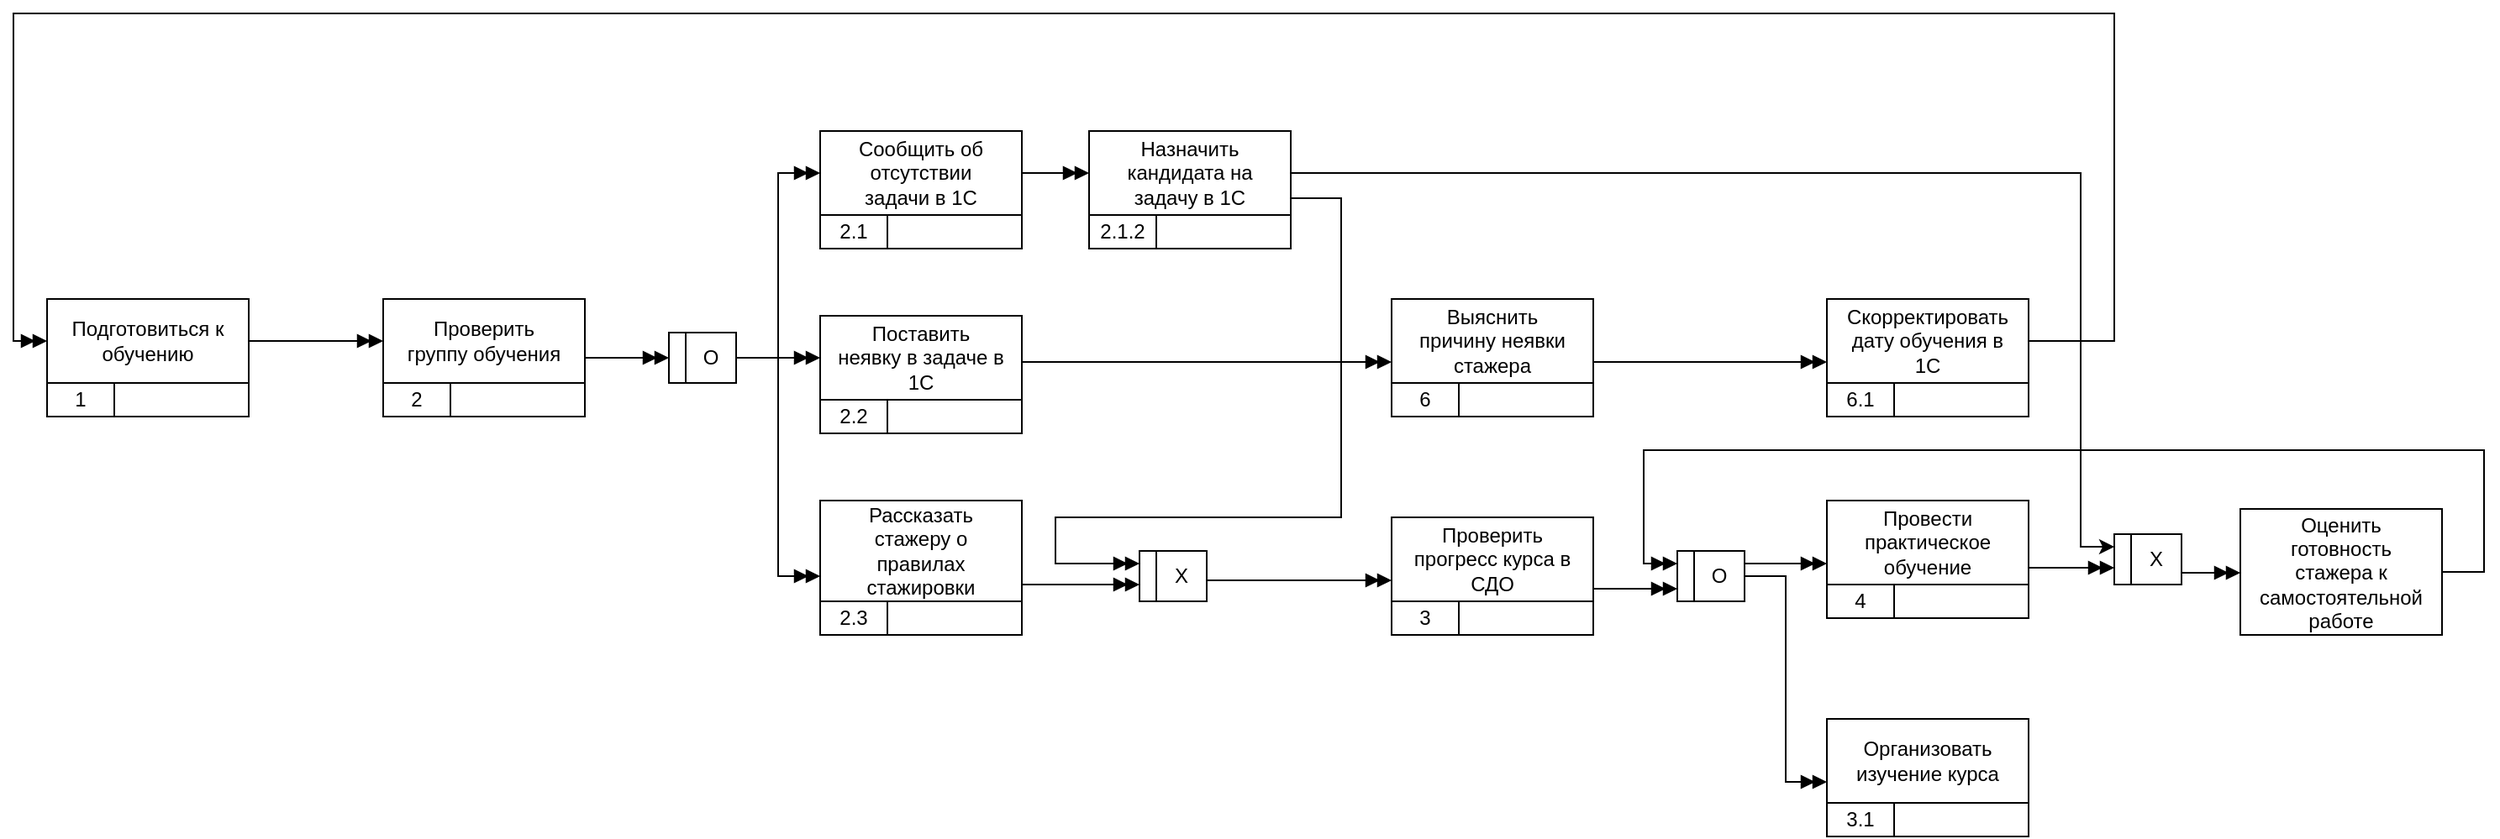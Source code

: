 <mxfile version="16.6.4" type="github">
  <diagram name="Page-1" id="c7558073-3199-34d8-9f00-42111426c3f3">
    <mxGraphModel dx="1182" dy="1904" grid="1" gridSize="10" guides="1" tooltips="1" connect="1" arrows="1" fold="1" page="1" pageScale="1" pageWidth="826" pageHeight="1169" background="none" math="0" shadow="0">
      <root>
        <mxCell id="0" />
        <mxCell id="1" parent="0" />
        <mxCell id="8z2hfBNwsOLem4TLqW6h-100" value="" style="edgeStyle=orthogonalEdgeStyle;rounded=0;orthogonalLoop=1;jettySize=auto;html=1;endArrow=doubleBlock;endFill=1;" edge="1" parent="1" source="8z2hfBNwsOLem4TLqW6h-96">
          <mxGeometry relative="1" as="geometry">
            <mxPoint x="260" y="105" as="targetPoint" />
          </mxGeometry>
        </mxCell>
        <mxCell id="8z2hfBNwsOLem4TLqW6h-96" value="&#xa;&#xa;Подготовиться к&#xa;обучению&#xa;&#xa;" style="rounded=0;whiteSpace=wrap;html=1;" vertex="1" parent="1">
          <mxGeometry x="60" y="80" width="120" height="50" as="geometry" />
        </mxCell>
        <mxCell id="8z2hfBNwsOLem4TLqW6h-97" value="1" style="rounded=0;whiteSpace=wrap;html=1;" vertex="1" parent="1">
          <mxGeometry x="60" y="130" width="40" height="20" as="geometry" />
        </mxCell>
        <mxCell id="8z2hfBNwsOLem4TLqW6h-98" value="" style="rounded=0;whiteSpace=wrap;html=1;" vertex="1" parent="1">
          <mxGeometry x="100" y="130" width="80" height="20" as="geometry" />
        </mxCell>
        <mxCell id="8z2hfBNwsOLem4TLqW6h-110" value="" style="edgeStyle=orthogonalEdgeStyle;rounded=0;orthogonalLoop=1;jettySize=auto;html=1;entryX=0;entryY=0.5;entryDx=0;entryDy=0;endArrow=doubleBlock;endFill=1;" edge="1" parent="1" source="8z2hfBNwsOLem4TLqW6h-102" target="8z2hfBNwsOLem4TLqW6h-107">
          <mxGeometry relative="1" as="geometry">
            <mxPoint x="460" y="105" as="targetPoint" />
            <Array as="points">
              <mxPoint x="390" y="115" />
              <mxPoint x="390" y="115" />
            </Array>
          </mxGeometry>
        </mxCell>
        <mxCell id="8z2hfBNwsOLem4TLqW6h-102" value="&#xa;&#xa;Проверить&#xa;группу обучения&#xa;&#xa;" style="rounded=0;whiteSpace=wrap;html=1;" vertex="1" parent="1">
          <mxGeometry x="260" y="80" width="120" height="50" as="geometry" />
        </mxCell>
        <mxCell id="8z2hfBNwsOLem4TLqW6h-103" value="2" style="rounded=0;whiteSpace=wrap;html=1;" vertex="1" parent="1">
          <mxGeometry x="260" y="130" width="40" height="20" as="geometry" />
        </mxCell>
        <mxCell id="8z2hfBNwsOLem4TLqW6h-104" value="" style="rounded=0;whiteSpace=wrap;html=1;" vertex="1" parent="1">
          <mxGeometry x="300" y="130" width="80" height="20" as="geometry" />
        </mxCell>
        <mxCell id="8z2hfBNwsOLem4TLqW6h-120" value="" style="edgeStyle=orthogonalEdgeStyle;rounded=0;orthogonalLoop=1;jettySize=auto;html=1;entryX=0;entryY=0.5;entryDx=0;entryDy=0;endArrow=doubleBlock;endFill=1;" edge="1" parent="1" source="8z2hfBNwsOLem4TLqW6h-106" target="8z2hfBNwsOLem4TLqW6h-111">
          <mxGeometry relative="1" as="geometry" />
        </mxCell>
        <mxCell id="8z2hfBNwsOLem4TLqW6h-122" value="" style="edgeStyle=orthogonalEdgeStyle;rounded=0;orthogonalLoop=1;jettySize=auto;html=1;entryX=0;entryY=0.5;entryDx=0;entryDy=0;endArrow=doubleBlock;endFill=1;" edge="1" parent="1" source="8z2hfBNwsOLem4TLqW6h-106" target="8z2hfBNwsOLem4TLqW6h-114">
          <mxGeometry relative="1" as="geometry">
            <mxPoint x="505" y="115" as="targetPoint" />
          </mxGeometry>
        </mxCell>
        <mxCell id="8z2hfBNwsOLem4TLqW6h-125" value="" style="edgeStyle=orthogonalEdgeStyle;rounded=0;orthogonalLoop=1;jettySize=auto;html=1;entryX=0;entryY=0.75;entryDx=0;entryDy=0;endArrow=doubleBlock;endFill=1;" edge="1" parent="1" source="8z2hfBNwsOLem4TLqW6h-106" target="8z2hfBNwsOLem4TLqW6h-117">
          <mxGeometry relative="1" as="geometry">
            <mxPoint x="455" y="350" as="targetPoint" />
          </mxGeometry>
        </mxCell>
        <mxCell id="8z2hfBNwsOLem4TLqW6h-106" value="O" style="rounded=0;whiteSpace=wrap;html=1;" vertex="1" parent="1">
          <mxGeometry x="440" y="100" width="30" height="30" as="geometry" />
        </mxCell>
        <mxCell id="8z2hfBNwsOLem4TLqW6h-107" value="" style="rounded=0;whiteSpace=wrap;html=1;" vertex="1" parent="1">
          <mxGeometry x="430" y="100" width="10" height="30" as="geometry" />
        </mxCell>
        <mxCell id="8z2hfBNwsOLem4TLqW6h-129" value="" style="edgeStyle=orthogonalEdgeStyle;rounded=0;orthogonalLoop=1;jettySize=auto;html=1;entryX=0;entryY=0.5;entryDx=0;entryDy=0;endArrow=doubleBlock;endFill=1;" edge="1" parent="1" source="8z2hfBNwsOLem4TLqW6h-111" target="8z2hfBNwsOLem4TLqW6h-126">
          <mxGeometry relative="1" as="geometry" />
        </mxCell>
        <mxCell id="8z2hfBNwsOLem4TLqW6h-111" value="&#xa;&#xa;Сообщить об&#xa;отсутствии&#xa;задачи в 1С&#xa;&#xa;" style="rounded=0;whiteSpace=wrap;html=1;" vertex="1" parent="1">
          <mxGeometry x="520" y="-20" width="120" height="50" as="geometry" />
        </mxCell>
        <mxCell id="8z2hfBNwsOLem4TLqW6h-112" value="2.1" style="rounded=0;whiteSpace=wrap;html=1;" vertex="1" parent="1">
          <mxGeometry x="520" y="30" width="40" height="20" as="geometry" />
        </mxCell>
        <mxCell id="8z2hfBNwsOLem4TLqW6h-113" value="" style="rounded=0;whiteSpace=wrap;html=1;" vertex="1" parent="1">
          <mxGeometry x="560" y="30" width="80" height="20" as="geometry" />
        </mxCell>
        <mxCell id="8z2hfBNwsOLem4TLqW6h-131" value="" style="edgeStyle=orthogonalEdgeStyle;rounded=0;orthogonalLoop=1;jettySize=auto;html=1;entryX=0;entryY=0.75;entryDx=0;entryDy=0;endArrow=doubleBlock;endFill=1;" edge="1" parent="1" source="8z2hfBNwsOLem4TLqW6h-114" target="8z2hfBNwsOLem4TLqW6h-132">
          <mxGeometry relative="1" as="geometry">
            <mxPoint x="680" y="115" as="targetPoint" />
            <Array as="points">
              <mxPoint x="750" y="118" />
            </Array>
          </mxGeometry>
        </mxCell>
        <mxCell id="8z2hfBNwsOLem4TLqW6h-114" value="&#xa;&#xa;Поставить&#xa;неявку в задаче в&#xa;1С&#xa;&#xa;" style="rounded=0;whiteSpace=wrap;html=1;" vertex="1" parent="1">
          <mxGeometry x="520" y="90" width="120" height="50" as="geometry" />
        </mxCell>
        <mxCell id="8z2hfBNwsOLem4TLqW6h-115" value="2.2" style="rounded=0;whiteSpace=wrap;html=1;" vertex="1" parent="1">
          <mxGeometry x="520" y="140" width="40" height="20" as="geometry" />
        </mxCell>
        <mxCell id="8z2hfBNwsOLem4TLqW6h-116" value="" style="rounded=0;whiteSpace=wrap;html=1;" vertex="1" parent="1">
          <mxGeometry x="560" y="140" width="80" height="20" as="geometry" />
        </mxCell>
        <mxCell id="8z2hfBNwsOLem4TLqW6h-137" value="" style="edgeStyle=orthogonalEdgeStyle;rounded=0;orthogonalLoop=1;jettySize=auto;html=1;endArrow=doubleBlock;endFill=1;" edge="1" parent="1" source="8z2hfBNwsOLem4TLqW6h-117" target="8z2hfBNwsOLem4TLqW6h-136">
          <mxGeometry relative="1" as="geometry">
            <Array as="points">
              <mxPoint x="660" y="250" />
              <mxPoint x="660" y="250" />
            </Array>
          </mxGeometry>
        </mxCell>
        <mxCell id="8z2hfBNwsOLem4TLqW6h-117" value="&#xa;&#xa;Рассказать&#xa;стажеру о&#xa;правилах&#xa;стажировки&#xa;&#xa;" style="rounded=0;whiteSpace=wrap;html=1;" vertex="1" parent="1">
          <mxGeometry x="520" y="200" width="120" height="60" as="geometry" />
        </mxCell>
        <mxCell id="8z2hfBNwsOLem4TLqW6h-118" value="2.3" style="rounded=0;whiteSpace=wrap;html=1;" vertex="1" parent="1">
          <mxGeometry x="520" y="260" width="40" height="20" as="geometry" />
        </mxCell>
        <mxCell id="8z2hfBNwsOLem4TLqW6h-119" value="" style="rounded=0;whiteSpace=wrap;html=1;" vertex="1" parent="1">
          <mxGeometry x="560" y="260" width="80" height="20" as="geometry" />
        </mxCell>
        <mxCell id="8z2hfBNwsOLem4TLqW6h-145" value="" style="edgeStyle=orthogonalEdgeStyle;rounded=0;orthogonalLoop=1;jettySize=auto;html=1;entryX=0;entryY=0.25;entryDx=0;entryDy=0;endArrow=doubleBlock;endFill=1;" edge="1" parent="1" source="8z2hfBNwsOLem4TLqW6h-126" target="8z2hfBNwsOLem4TLqW6h-136">
          <mxGeometry relative="1" as="geometry">
            <mxPoint x="880" y="5" as="targetPoint" />
            <Array as="points">
              <mxPoint x="830" y="20" />
              <mxPoint x="830" y="210" />
              <mxPoint x="660" y="210" />
              <mxPoint x="660" y="238" />
            </Array>
          </mxGeometry>
        </mxCell>
        <mxCell id="8z2hfBNwsOLem4TLqW6h-176" value="" style="edgeStyle=orthogonalEdgeStyle;rounded=0;orthogonalLoop=1;jettySize=auto;html=1;entryX=0;entryY=0.25;entryDx=0;entryDy=0;" edge="1" parent="1" source="8z2hfBNwsOLem4TLqW6h-126" target="8z2hfBNwsOLem4TLqW6h-173">
          <mxGeometry relative="1" as="geometry">
            <mxPoint x="1280" y="60" as="targetPoint" />
            <Array as="points">
              <mxPoint x="1270" y="5" />
              <mxPoint x="1270" y="228" />
            </Array>
          </mxGeometry>
        </mxCell>
        <mxCell id="8z2hfBNwsOLem4TLqW6h-126" value="&#xa;&#xa;Назначить&#xa;кандидата на&#xa;задачу в 1С&#xa;&#xa;" style="rounded=0;whiteSpace=wrap;html=1;" vertex="1" parent="1">
          <mxGeometry x="680" y="-20" width="120" height="50" as="geometry" />
        </mxCell>
        <mxCell id="8z2hfBNwsOLem4TLqW6h-127" value="2.1.2" style="rounded=0;whiteSpace=wrap;html=1;" vertex="1" parent="1">
          <mxGeometry x="680" y="30" width="40" height="20" as="geometry" />
        </mxCell>
        <mxCell id="8z2hfBNwsOLem4TLqW6h-128" value="" style="rounded=0;whiteSpace=wrap;html=1;" vertex="1" parent="1">
          <mxGeometry x="720" y="30" width="80" height="20" as="geometry" />
        </mxCell>
        <mxCell id="8z2hfBNwsOLem4TLqW6h-167" value="" style="edgeStyle=orthogonalEdgeStyle;rounded=0;orthogonalLoop=1;jettySize=auto;html=1;entryX=0;entryY=0.75;entryDx=0;entryDy=0;endArrow=doubleBlock;endFill=1;" edge="1" parent="1" source="8z2hfBNwsOLem4TLqW6h-132" target="8z2hfBNwsOLem4TLqW6h-163">
          <mxGeometry relative="1" as="geometry">
            <mxPoint x="1060" y="105" as="targetPoint" />
            <Array as="points">
              <mxPoint x="1060" y="118" />
            </Array>
          </mxGeometry>
        </mxCell>
        <mxCell id="8z2hfBNwsOLem4TLqW6h-132" value="&#xa;&#xa;Выяснить&#xa;причину неявки&#xa;стажера&#xa;&#xa;" style="rounded=0;whiteSpace=wrap;html=1;" vertex="1" parent="1">
          <mxGeometry x="860" y="80" width="120" height="50" as="geometry" />
        </mxCell>
        <mxCell id="8z2hfBNwsOLem4TLqW6h-133" value="6" style="rounded=0;whiteSpace=wrap;html=1;" vertex="1" parent="1">
          <mxGeometry x="860" y="130" width="40" height="20" as="geometry" />
        </mxCell>
        <mxCell id="8z2hfBNwsOLem4TLqW6h-134" value="" style="rounded=0;whiteSpace=wrap;html=1;" vertex="1" parent="1">
          <mxGeometry x="900" y="130" width="80" height="20" as="geometry" />
        </mxCell>
        <mxCell id="8z2hfBNwsOLem4TLqW6h-143" value="" style="edgeStyle=orthogonalEdgeStyle;rounded=0;orthogonalLoop=1;jettySize=auto;html=1;entryX=0;entryY=0.75;entryDx=0;entryDy=0;endArrow=doubleBlock;endFill=1;" edge="1" parent="1" source="8z2hfBNwsOLem4TLqW6h-135" target="8z2hfBNwsOLem4TLqW6h-140">
          <mxGeometry relative="1" as="geometry">
            <Array as="points">
              <mxPoint x="805" y="248" />
            </Array>
          </mxGeometry>
        </mxCell>
        <mxCell id="8z2hfBNwsOLem4TLqW6h-135" value="X" style="rounded=0;whiteSpace=wrap;html=1;" vertex="1" parent="1">
          <mxGeometry x="720" y="230" width="30" height="30" as="geometry" />
        </mxCell>
        <mxCell id="8z2hfBNwsOLem4TLqW6h-136" value="" style="rounded=0;whiteSpace=wrap;html=1;" vertex="1" parent="1">
          <mxGeometry x="710" y="230" width="10" height="30" as="geometry" />
        </mxCell>
        <mxCell id="8z2hfBNwsOLem4TLqW6h-149" value="" style="edgeStyle=orthogonalEdgeStyle;rounded=0;orthogonalLoop=1;jettySize=auto;html=1;entryX=0;entryY=0.75;entryDx=0;entryDy=0;endArrow=doubleBlock;endFill=1;" edge="1" parent="1" source="8z2hfBNwsOLem4TLqW6h-140" target="8z2hfBNwsOLem4TLqW6h-147">
          <mxGeometry relative="1" as="geometry">
            <mxPoint x="1060" y="235" as="targetPoint" />
            <Array as="points">
              <mxPoint x="990" y="253" />
            </Array>
          </mxGeometry>
        </mxCell>
        <mxCell id="8z2hfBNwsOLem4TLqW6h-140" value="&#xa;&#xa;Проверить&#xa;прогресс курса в&#xa;СДО&#xa;&#xa;" style="rounded=0;whiteSpace=wrap;html=1;" vertex="1" parent="1">
          <mxGeometry x="860" y="210" width="120" height="50" as="geometry" />
        </mxCell>
        <mxCell id="8z2hfBNwsOLem4TLqW6h-141" value="3" style="rounded=0;whiteSpace=wrap;html=1;" vertex="1" parent="1">
          <mxGeometry x="860" y="260" width="40" height="20" as="geometry" />
        </mxCell>
        <mxCell id="8z2hfBNwsOLem4TLqW6h-142" value="" style="rounded=0;whiteSpace=wrap;html=1;" vertex="1" parent="1">
          <mxGeometry x="900" y="260" width="80" height="20" as="geometry" />
        </mxCell>
        <mxCell id="8z2hfBNwsOLem4TLqW6h-169" value="" style="edgeStyle=orthogonalEdgeStyle;rounded=0;orthogonalLoop=1;jettySize=auto;html=1;entryX=0;entryY=0.75;entryDx=0;entryDy=0;endArrow=doubleBlock;endFill=1;" edge="1" parent="1" source="8z2hfBNwsOLem4TLqW6h-146" target="8z2hfBNwsOLem4TLqW6h-151">
          <mxGeometry relative="1" as="geometry">
            <mxPoint x="1105" y="245" as="targetPoint" />
            <Array as="points">
              <mxPoint x="1095" y="238" />
            </Array>
          </mxGeometry>
        </mxCell>
        <mxCell id="8z2hfBNwsOLem4TLqW6h-171" value="" style="edgeStyle=orthogonalEdgeStyle;rounded=0;orthogonalLoop=1;jettySize=auto;html=1;entryX=0;entryY=0.75;entryDx=0;entryDy=0;endArrow=doubleBlock;endFill=1;" edge="1" parent="1" source="8z2hfBNwsOLem4TLqW6h-146" target="8z2hfBNwsOLem4TLqW6h-157">
          <mxGeometry relative="1" as="geometry">
            <mxPoint x="1105" y="245" as="targetPoint" />
          </mxGeometry>
        </mxCell>
        <mxCell id="8z2hfBNwsOLem4TLqW6h-146" value="O" style="rounded=0;whiteSpace=wrap;html=1;" vertex="1" parent="1">
          <mxGeometry x="1040" y="230" width="30" height="30" as="geometry" />
        </mxCell>
        <mxCell id="8z2hfBNwsOLem4TLqW6h-147" value="" style="rounded=0;whiteSpace=wrap;html=1;" vertex="1" parent="1">
          <mxGeometry x="1030" y="230" width="10" height="30" as="geometry" />
        </mxCell>
        <mxCell id="8z2hfBNwsOLem4TLqW6h-174" value="" style="edgeStyle=orthogonalEdgeStyle;rounded=0;orthogonalLoop=1;jettySize=auto;html=1;endArrow=doubleBlock;endFill=1;" edge="1" parent="1" source="8z2hfBNwsOLem4TLqW6h-151" target="8z2hfBNwsOLem4TLqW6h-173">
          <mxGeometry relative="1" as="geometry">
            <Array as="points">
              <mxPoint x="1260" y="240" />
              <mxPoint x="1260" y="240" />
            </Array>
          </mxGeometry>
        </mxCell>
        <mxCell id="8z2hfBNwsOLem4TLqW6h-151" value="&#xa;&#xa;Провести&#xa;практическое&#xa;обучение&#xa;&#xa;" style="rounded=0;whiteSpace=wrap;html=1;" vertex="1" parent="1">
          <mxGeometry x="1119" y="200" width="120" height="50" as="geometry" />
        </mxCell>
        <mxCell id="8z2hfBNwsOLem4TLqW6h-152" value="4" style="rounded=0;whiteSpace=wrap;html=1;" vertex="1" parent="1">
          <mxGeometry x="1119" y="250" width="40" height="20" as="geometry" />
        </mxCell>
        <mxCell id="8z2hfBNwsOLem4TLqW6h-153" value="" style="rounded=0;whiteSpace=wrap;html=1;" vertex="1" parent="1">
          <mxGeometry x="1159" y="250" width="80" height="20" as="geometry" />
        </mxCell>
        <mxCell id="8z2hfBNwsOLem4TLqW6h-157" value="&#xa;&#xa;Организовать&#xa;изучение курса&#xa;&#xa;" style="rounded=0;whiteSpace=wrap;html=1;" vertex="1" parent="1">
          <mxGeometry x="1119" y="330" width="120" height="50" as="geometry" />
        </mxCell>
        <mxCell id="8z2hfBNwsOLem4TLqW6h-158" value="3.1" style="rounded=0;whiteSpace=wrap;html=1;" vertex="1" parent="1">
          <mxGeometry x="1119" y="380" width="40" height="20" as="geometry" />
        </mxCell>
        <mxCell id="8z2hfBNwsOLem4TLqW6h-159" value="" style="rounded=0;whiteSpace=wrap;html=1;" vertex="1" parent="1">
          <mxGeometry x="1159" y="380" width="80" height="20" as="geometry" />
        </mxCell>
        <mxCell id="8z2hfBNwsOLem4TLqW6h-183" value="" style="edgeStyle=orthogonalEdgeStyle;rounded=0;orthogonalLoop=1;jettySize=auto;html=1;entryX=0;entryY=0.5;entryDx=0;entryDy=0;endArrow=doubleBlock;endFill=1;" edge="1" parent="1" source="8z2hfBNwsOLem4TLqW6h-163" target="8z2hfBNwsOLem4TLqW6h-96">
          <mxGeometry relative="1" as="geometry">
            <mxPoint x="1319" y="105" as="targetPoint" />
            <Array as="points">
              <mxPoint x="1290" y="105" />
              <mxPoint x="1290" y="-90" />
              <mxPoint x="40" y="-90" />
              <mxPoint x="40" y="105" />
            </Array>
          </mxGeometry>
        </mxCell>
        <mxCell id="8z2hfBNwsOLem4TLqW6h-163" value="Скорректировать&lt;br&gt;дату обучения в&lt;br&gt;1С" style="rounded=0;whiteSpace=wrap;html=1;" vertex="1" parent="1">
          <mxGeometry x="1119" y="80" width="120" height="50" as="geometry" />
        </mxCell>
        <mxCell id="8z2hfBNwsOLem4TLqW6h-164" value="6.1" style="rounded=0;whiteSpace=wrap;html=1;" vertex="1" parent="1">
          <mxGeometry x="1119" y="130" width="40" height="20" as="geometry" />
        </mxCell>
        <mxCell id="8z2hfBNwsOLem4TLqW6h-165" value="" style="rounded=0;whiteSpace=wrap;html=1;" vertex="1" parent="1">
          <mxGeometry x="1159" y="130" width="80" height="20" as="geometry" />
        </mxCell>
        <mxCell id="8z2hfBNwsOLem4TLqW6h-178" value="" style="edgeStyle=orthogonalEdgeStyle;rounded=0;orthogonalLoop=1;jettySize=auto;html=1;endArrow=doubleBlock;endFill=1;" edge="1" parent="1" source="8z2hfBNwsOLem4TLqW6h-172" target="8z2hfBNwsOLem4TLqW6h-177">
          <mxGeometry relative="1" as="geometry">
            <Array as="points">
              <mxPoint x="1340" y="243" />
              <mxPoint x="1340" y="243" />
            </Array>
          </mxGeometry>
        </mxCell>
        <mxCell id="8z2hfBNwsOLem4TLqW6h-172" value="X" style="rounded=0;whiteSpace=wrap;html=1;" vertex="1" parent="1">
          <mxGeometry x="1300" y="220" width="30" height="30" as="geometry" />
        </mxCell>
        <mxCell id="8z2hfBNwsOLem4TLqW6h-173" value="" style="rounded=0;whiteSpace=wrap;html=1;" vertex="1" parent="1">
          <mxGeometry x="1290" y="220" width="10" height="30" as="geometry" />
        </mxCell>
        <mxCell id="8z2hfBNwsOLem4TLqW6h-180" value="" style="edgeStyle=orthogonalEdgeStyle;rounded=0;orthogonalLoop=1;jettySize=auto;html=1;entryX=0;entryY=0.25;entryDx=0;entryDy=0;endArrow=doubleBlock;endFill=1;" edge="1" parent="1" source="8z2hfBNwsOLem4TLqW6h-177" target="8z2hfBNwsOLem4TLqW6h-147">
          <mxGeometry relative="1" as="geometry">
            <mxPoint x="1565" y="242.5" as="targetPoint" />
            <Array as="points">
              <mxPoint x="1510" y="243" />
              <mxPoint x="1510" y="170" />
              <mxPoint x="1010" y="170" />
              <mxPoint x="1010" y="238" />
            </Array>
          </mxGeometry>
        </mxCell>
        <mxCell id="8z2hfBNwsOLem4TLqW6h-177" value="&#xa;&#xa;Оценить&#xa;готовность&#xa;стажера к&#xa;самостоятельной&#xa;работе&#xa;&#xa;" style="whiteSpace=wrap;html=1;rounded=0;" vertex="1" parent="1">
          <mxGeometry x="1365" y="205" width="120" height="75" as="geometry" />
        </mxCell>
      </root>
    </mxGraphModel>
  </diagram>
</mxfile>
